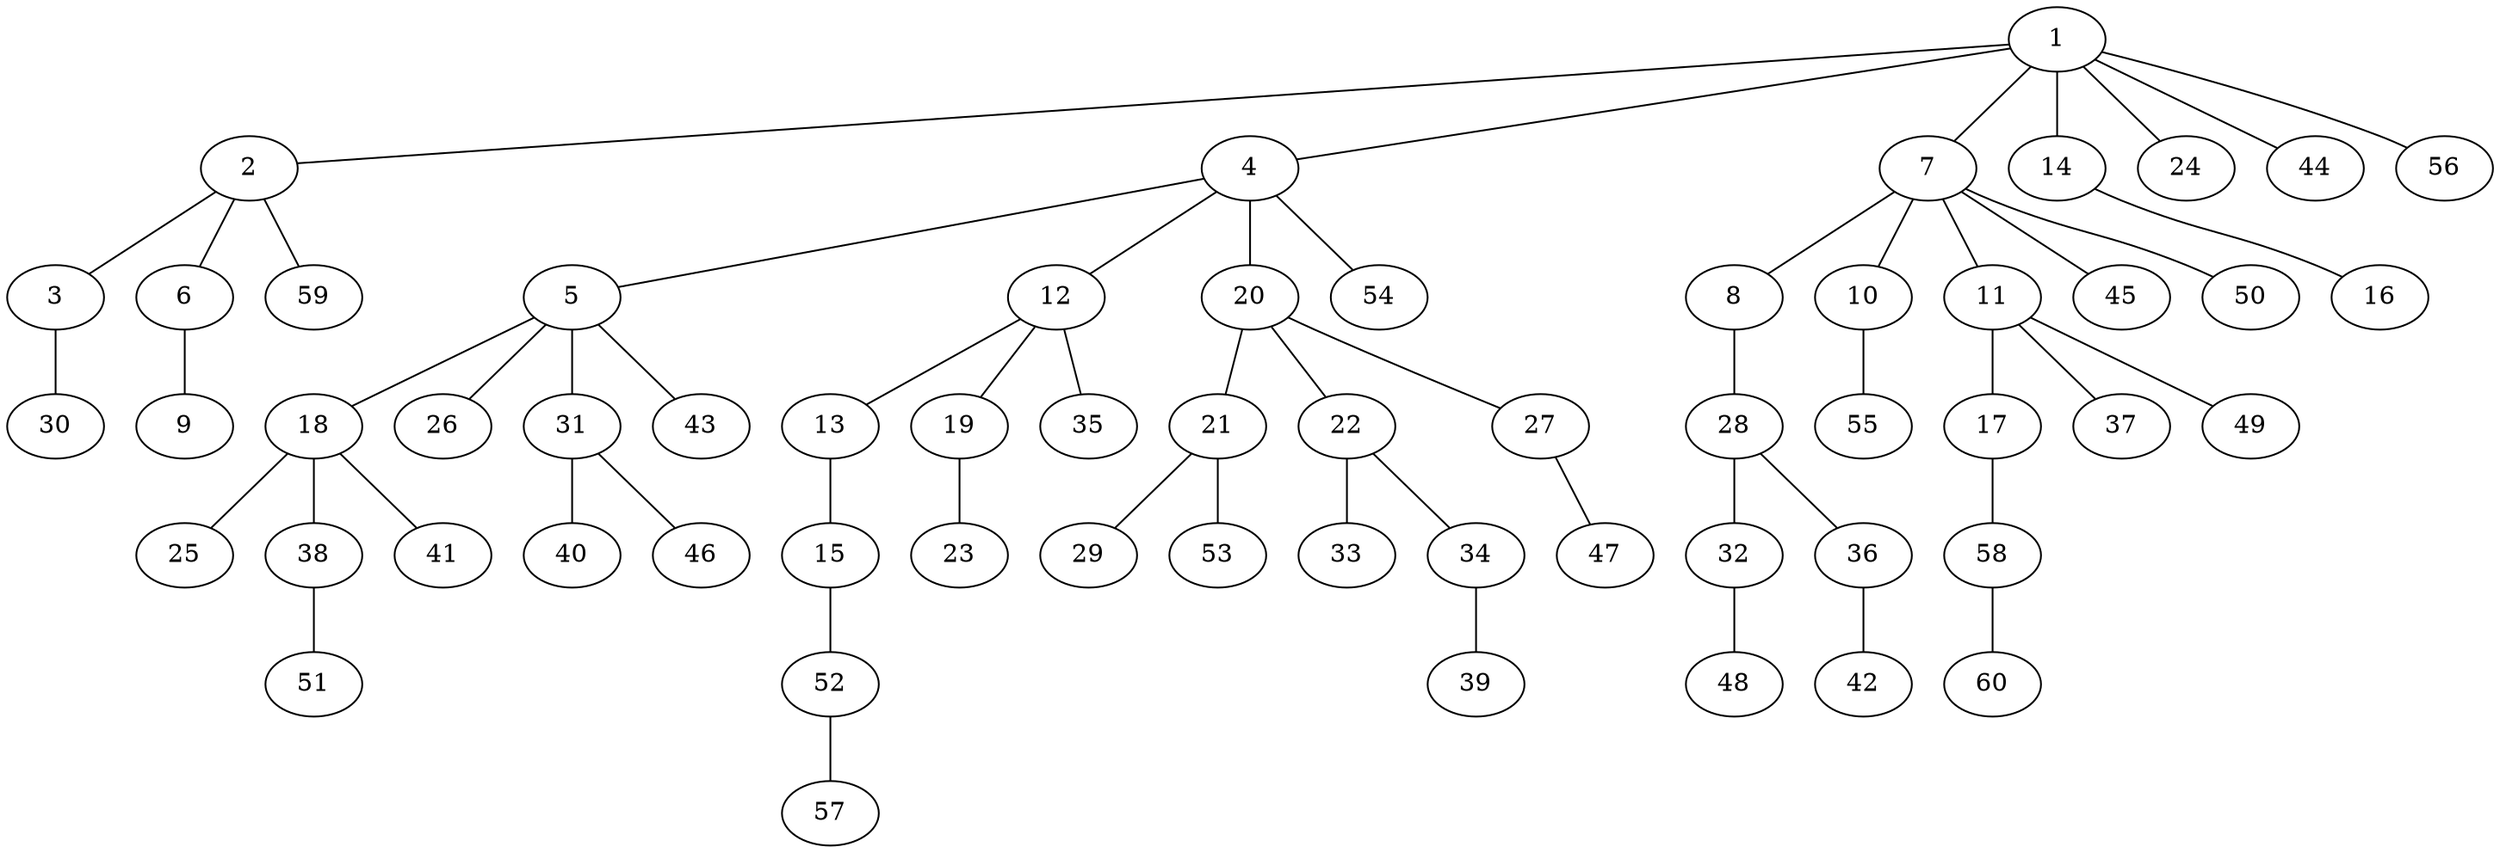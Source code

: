 graph graphname {1--2
1--4
1--7
1--14
1--24
1--44
1--56
2--3
2--6
2--59
3--30
4--5
4--12
4--20
4--54
5--18
5--26
5--31
5--43
6--9
7--8
7--10
7--11
7--45
7--50
8--28
10--55
11--17
11--37
11--49
12--13
12--19
12--35
13--15
14--16
15--52
17--58
18--25
18--38
18--41
19--23
20--21
20--22
20--27
21--29
21--53
22--33
22--34
27--47
28--32
28--36
31--40
31--46
32--48
34--39
36--42
38--51
52--57
58--60
}
